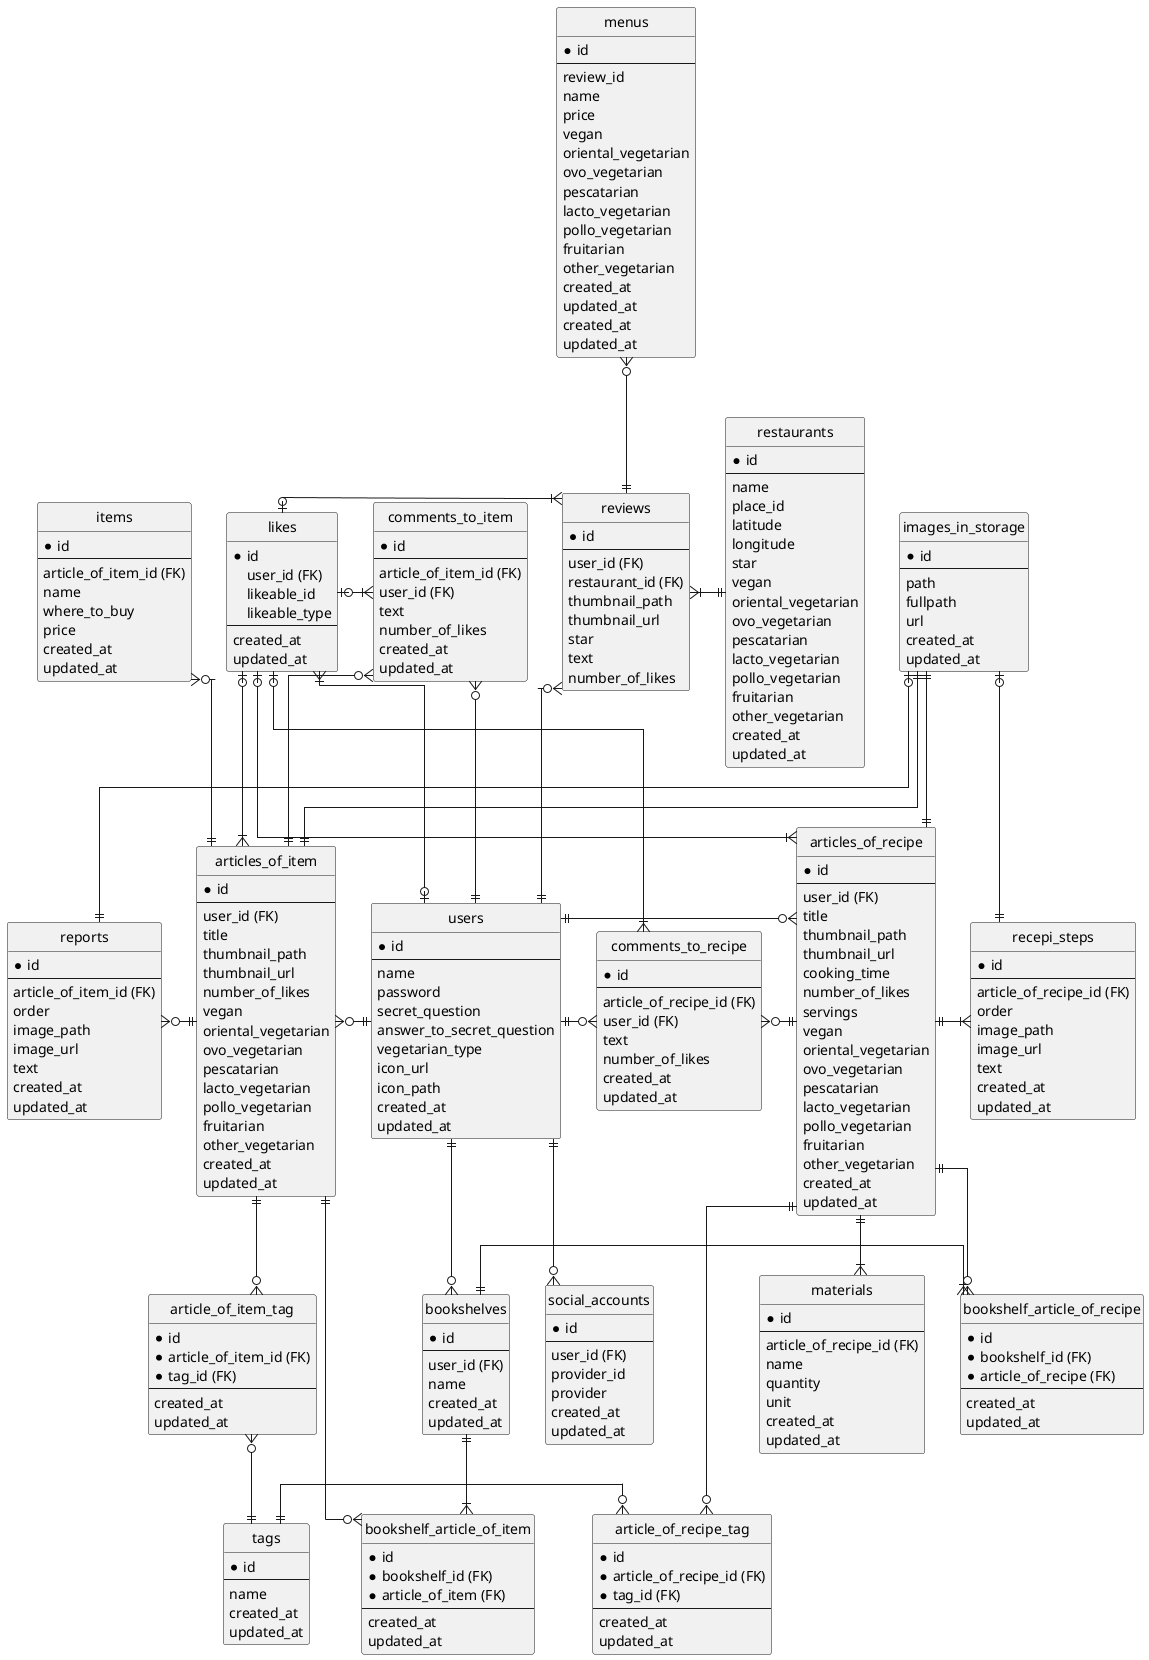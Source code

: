 @startuml VegEvery
' hide the spot
hide circle

' avoid problems with angled crows feet
skinparam linetype ortho


entity "users" as users {
  *id
  --
  name
  password
  secret_question
  answer_to_secret_question
  vegetarian_type
  icon_url
  icon_path
  created_at
  updated_at
}

entity "social_accounts" as social_accounts {
  *id
  --
  user_id (FK)
  provider_id
  provider
  created_at
  updated_at
}

entity "articles_of_recipe" as articles_of_recipe {
  *id
  --
  user_id (FK)
  title
  thumbnail_path
  thumbnail_url
  cooking_time
  number_of_likes
  servings
  vegan
  oriental_vegetarian
  ovo_vegetarian
  pescatarian
  lacto_vegetarian
  pollo_vegetarian
  fruitarian
  other_vegetarian
  created_at
  updated_at
}

entity "recepi_steps" as recepi_steps {
  *id
  --
  article_of_recipe_id (FK)
  order
  image_path
  image_url
  text
  created_at
  updated_at
}

entity "materials" as materials {
  *id
  --
  article_of_recipe_id (FK)
  name
  quantity
  unit
  created_at
  updated_at
}

entity "articles_of_item" as articles_of_item {
  *id
  --
  user_id (FK)
  title
  thumbnail_path
  thumbnail_url
  number_of_likes
  vegan
  oriental_vegetarian
  ovo_vegetarian
  pescatarian
  lacto_vegetarian
  pollo_vegetarian
  fruitarian
  other_vegetarian
  created_at
  updated_at
}

entity "items" as items {
  *id
  --
  article_of_item_id (FK)
  name
  where_to_buy
  price
  created_at
  updated_at
}

entity "reports" as reports {
  *id
  --
  article_of_item_id (FK)
  order
  image_path
  image_url
  text
  created_at
  updated_at
}

entity "comments_to_recipe" as comments_to_recipe {
  *id
  --
  article_of_recipe_id (FK)
  user_id (FK)
  text
  number_of_likes
  created_at
  updated_at
}

entity "comments_to_item" as comments_to_item {
  *id
  --
  article_of_item_id (FK)
  user_id (FK)
  text
  number_of_likes
  created_at
  updated_at
}

entity "tags" as tags {
  *id
  --
  name
  created_at
  updated_at
}

entity "article_of_recipe_tag" as article_of_recipe_tag {
  *id
  *article_of_recipe_id (FK)
  *tag_id (FK)
  --
  created_at
  updated_at
}

entity "article_of_item_tag" as article_of_item_tag {
  *id
  *article_of_item_id (FK)
  *tag_id (FK)
  --
  created_at
  updated_at
}

entity "restaurants" as restaurants {
  *id
  --
  name
  place_id
  latitude
  longitude
  star
  vegan
  oriental_vegetarian
  ovo_vegetarian
  pescatarian
  lacto_vegetarian
  pollo_vegetarian
  fruitarian
  other_vegetarian
  created_at
  updated_at
}

entity "reviews" as reviews {
  *id
  --
  user_id (FK)
  restaurant_id (FK)
  thumbnail_path
  thumbnail_url
  star
  text
  number_of_likes
}

entity "menus" as menus {
  *id
  --
  review_id
  name
  price
  vegan
  oriental_vegetarian
  ovo_vegetarian
  pescatarian
  lacto_vegetarian
  pollo_vegetarian
  fruitarian
  other_vegetarian
  created_at
  updated_at
  created_at
  updated_at
}

entity "bookshelves" as bookshelves {
  *id
  --
  user_id (FK)
  name
  created_at
  updated_at
}

entity "bookshelf_article_of_recipe" as bookshelf_article_of_recipe {
  *id
  *bookshelf_id (FK)
  *article_of_recipe (FK)
  --
  created_at
  updated_at
}

entity "bookshelf_article_of_item" as bookshelf_article_of_item {
  *id
  *bookshelf_id (FK)
  *article_of_item (FK)
  --
  created_at
  updated_at
}

entity "likes" as likes {
  *id
  user_id (FK)
  likeable_id
  likeable_type
  --
  created_at
  updated_at
}

entity "images_in_storage" as images_in_storage {
  *id
  --
  path
  fullpath
  url
  created_at
  updated_at
}

users ||--o{ social_accounts
users ||-r-o{ articles_of_recipe
articles_of_recipe ||-r-|{ recepi_steps
articles_of_recipe ||--|{ materials
articles_of_recipe ||--o{ article_of_recipe_tag
tags ||-r-o{ article_of_recipe_tag
articles_of_recipe ||-l-o{ comments_to_recipe
users ||-r-o{ comments_to_recipe
users ||-l-o{articles_of_item
articles_of_item ||--o{ article_of_item_tag
tags ||-u-o{ article_of_item_tag
articles_of_item ||-u-o{ comments_to_item
articles_of_item ||-u-o{ items
articles_of_item ||-l-o{ reports
users ||-l-o{ comments_to_item
users ||-d-o{bookshelves
bookshelves ||-r-|{bookshelf_article_of_recipe
articles_of_recipe ||--o{bookshelf_article_of_recipe
bookshelves ||--|{bookshelf_article_of_item
articles_of_item ||--o{bookshelf_article_of_item
users ||-u-o{reviews
menus }o--|| reviews
restaurants ||-l-|{ reviews
users |o-l-|{ likes
likes |o-r-|{ articles_of_recipe
likes |o-r-|{ articles_of_item
likes |o-r-|{ comments_to_recipe
likes |o-r-|{ comments_to_item
likes |o-r-|{ reviews
images_in_storage ||--|| articles_of_recipe
images_in_storage||--|| articles_of_item
images_in_storage |o-r-|| recepi_steps
images_in_storage|o--|| reports

@enduml
